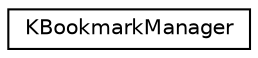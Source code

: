 digraph "Graphical Class Hierarchy"
{
  edge [fontname="Helvetica",fontsize="10",labelfontname="Helvetica",labelfontsize="10"];
  node [fontname="Helvetica",fontsize="10",shape=record];
  rankdir="LR";
  Node0 [label="KBookmarkManager",height=0.2,width=0.4,color="black", fillcolor="white", style="filled",URL="$classKBookmarkManager.html",tooltip="This class implements the reading/writing of bookmarks in XML. "];
}
